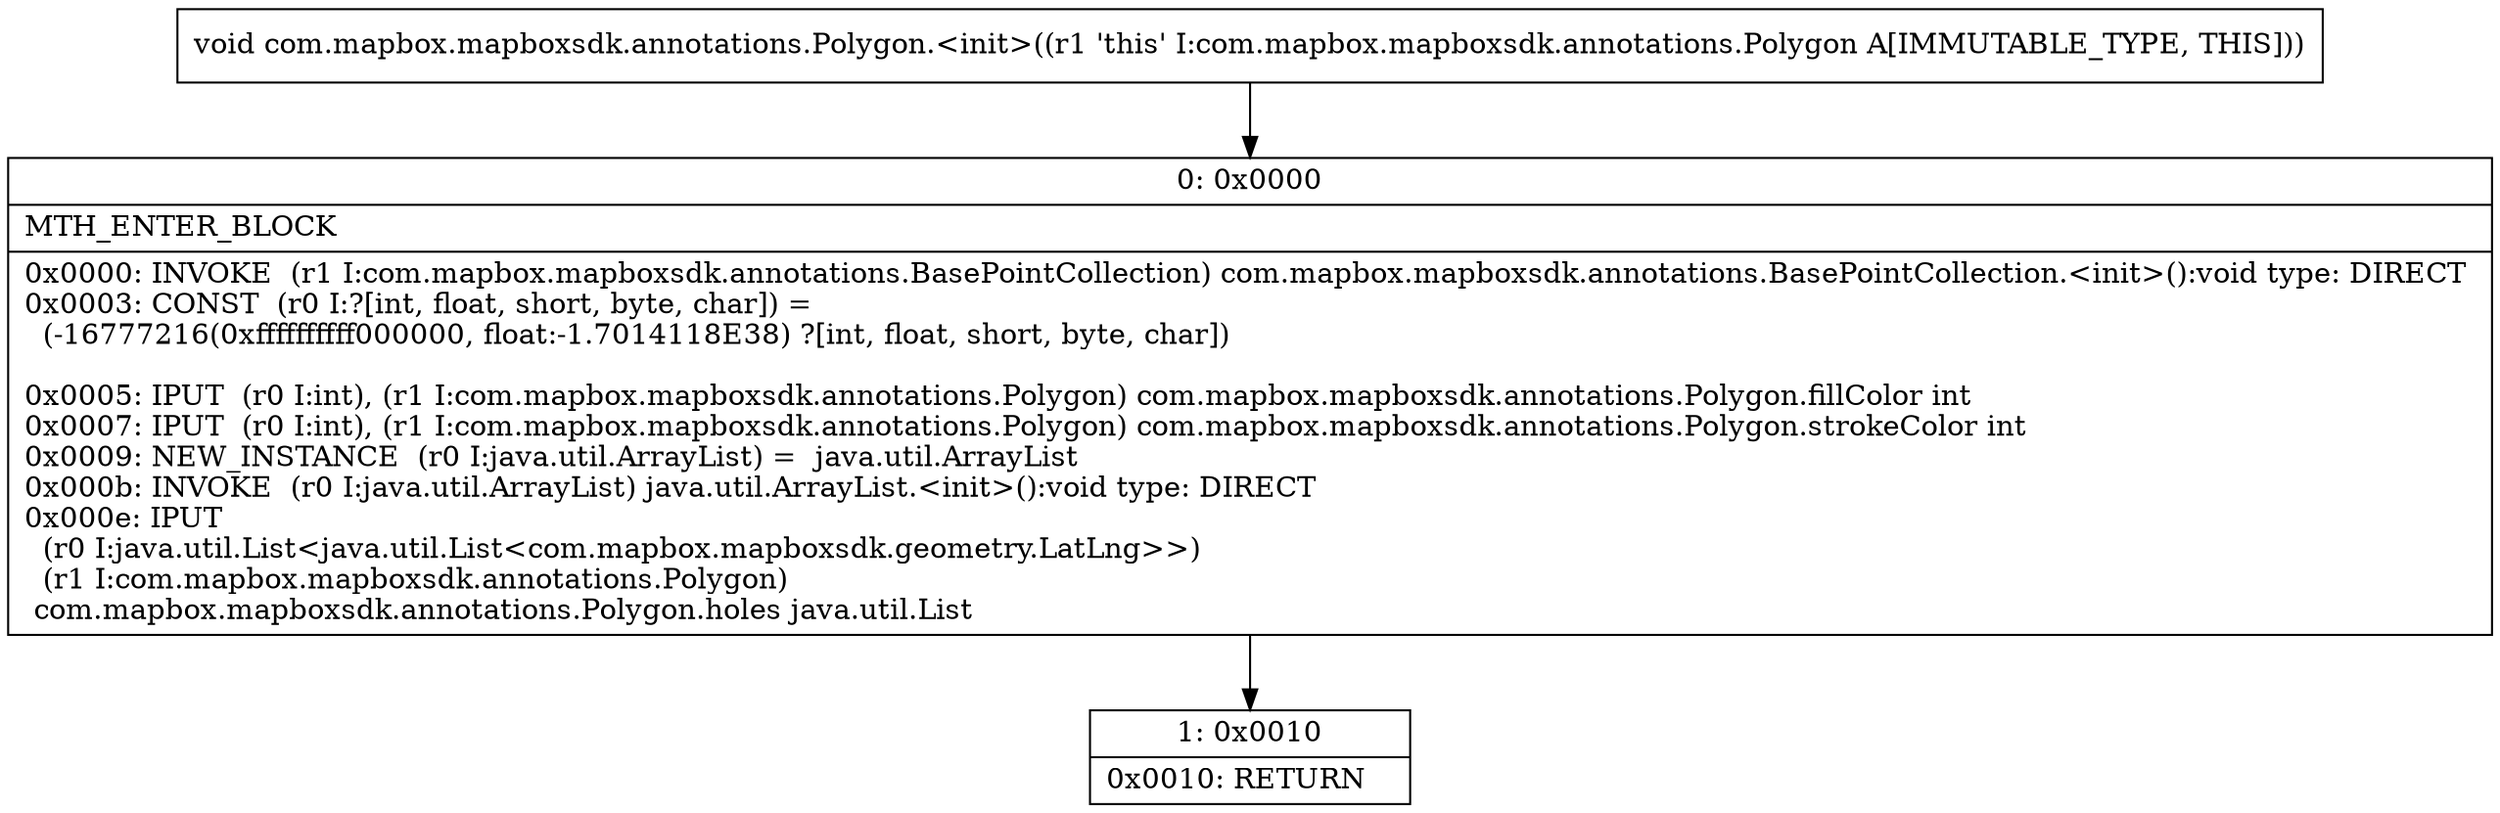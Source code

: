 digraph "CFG forcom.mapbox.mapboxsdk.annotations.Polygon.\<init\>()V" {
Node_0 [shape=record,label="{0\:\ 0x0000|MTH_ENTER_BLOCK\l|0x0000: INVOKE  (r1 I:com.mapbox.mapboxsdk.annotations.BasePointCollection) com.mapbox.mapboxsdk.annotations.BasePointCollection.\<init\>():void type: DIRECT \l0x0003: CONST  (r0 I:?[int, float, short, byte, char]) = \l  (\-16777216(0xffffffffff000000, float:\-1.7014118E38) ?[int, float, short, byte, char])\l \l0x0005: IPUT  (r0 I:int), (r1 I:com.mapbox.mapboxsdk.annotations.Polygon) com.mapbox.mapboxsdk.annotations.Polygon.fillColor int \l0x0007: IPUT  (r0 I:int), (r1 I:com.mapbox.mapboxsdk.annotations.Polygon) com.mapbox.mapboxsdk.annotations.Polygon.strokeColor int \l0x0009: NEW_INSTANCE  (r0 I:java.util.ArrayList) =  java.util.ArrayList \l0x000b: INVOKE  (r0 I:java.util.ArrayList) java.util.ArrayList.\<init\>():void type: DIRECT \l0x000e: IPUT  \l  (r0 I:java.util.List\<java.util.List\<com.mapbox.mapboxsdk.geometry.LatLng\>\>)\l  (r1 I:com.mapbox.mapboxsdk.annotations.Polygon)\l com.mapbox.mapboxsdk.annotations.Polygon.holes java.util.List \l}"];
Node_1 [shape=record,label="{1\:\ 0x0010|0x0010: RETURN   \l}"];
MethodNode[shape=record,label="{void com.mapbox.mapboxsdk.annotations.Polygon.\<init\>((r1 'this' I:com.mapbox.mapboxsdk.annotations.Polygon A[IMMUTABLE_TYPE, THIS])) }"];
MethodNode -> Node_0;
Node_0 -> Node_1;
}

